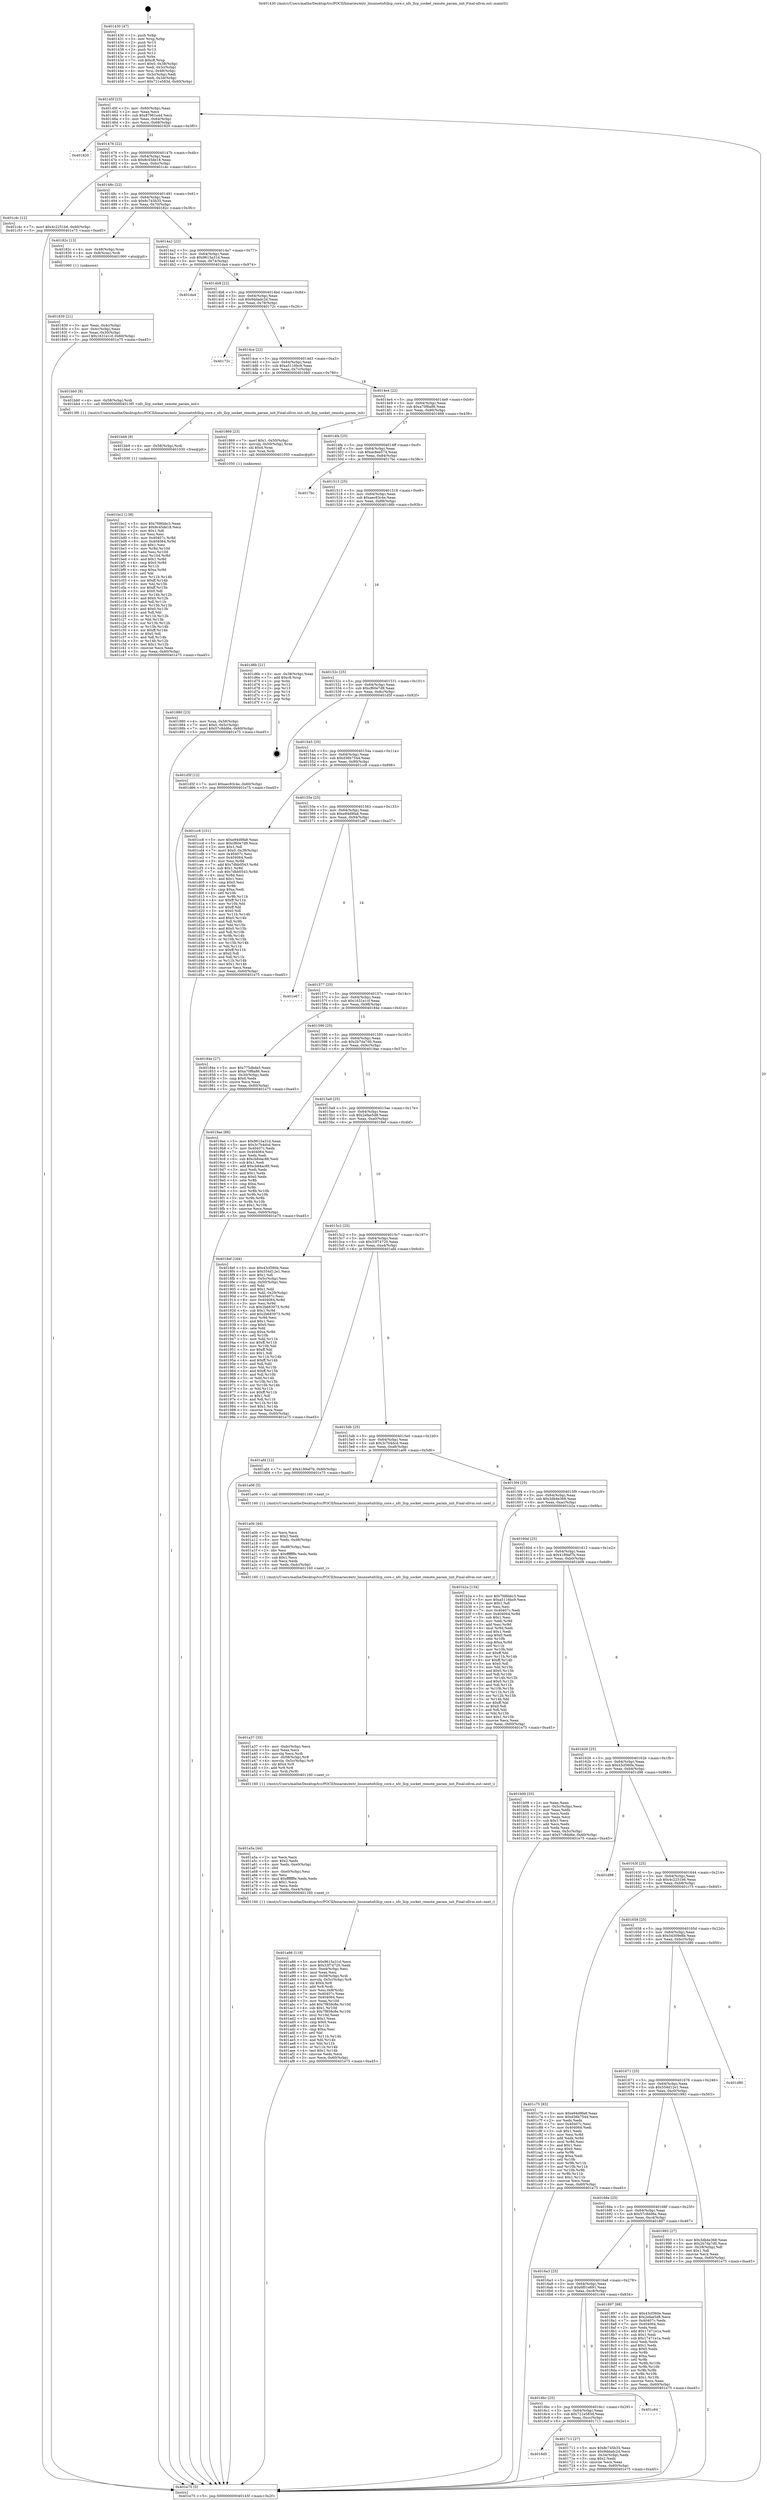digraph "0x401430" {
  label = "0x401430 (/mnt/c/Users/mathe/Desktop/tcc/POCII/binaries/extr_linuxnetnfcllcp_core.c_nfc_llcp_socket_remote_param_init_Final-ollvm.out::main(0))"
  labelloc = "t"
  node[shape=record]

  Entry [label="",width=0.3,height=0.3,shape=circle,fillcolor=black,style=filled]
  "0x40145f" [label="{
     0x40145f [23]\l
     | [instrs]\l
     &nbsp;&nbsp;0x40145f \<+3\>: mov -0x60(%rbp),%eax\l
     &nbsp;&nbsp;0x401462 \<+2\>: mov %eax,%ecx\l
     &nbsp;&nbsp;0x401464 \<+6\>: sub $0x87961e4d,%ecx\l
     &nbsp;&nbsp;0x40146a \<+3\>: mov %eax,-0x64(%rbp)\l
     &nbsp;&nbsp;0x40146d \<+3\>: mov %ecx,-0x68(%rbp)\l
     &nbsp;&nbsp;0x401470 \<+6\>: je 0000000000401820 \<main+0x3f0\>\l
  }"]
  "0x401820" [label="{
     0x401820\l
  }", style=dashed]
  "0x401476" [label="{
     0x401476 [22]\l
     | [instrs]\l
     &nbsp;&nbsp;0x401476 \<+5\>: jmp 000000000040147b \<main+0x4b\>\l
     &nbsp;&nbsp;0x40147b \<+3\>: mov -0x64(%rbp),%eax\l
     &nbsp;&nbsp;0x40147e \<+5\>: sub $0x8c45de18,%eax\l
     &nbsp;&nbsp;0x401483 \<+3\>: mov %eax,-0x6c(%rbp)\l
     &nbsp;&nbsp;0x401486 \<+6\>: je 0000000000401c4c \<main+0x81c\>\l
  }"]
  Exit [label="",width=0.3,height=0.3,shape=circle,fillcolor=black,style=filled,peripheries=2]
  "0x401c4c" [label="{
     0x401c4c [12]\l
     | [instrs]\l
     &nbsp;&nbsp;0x401c4c \<+7\>: movl $0x4c2251b6,-0x60(%rbp)\l
     &nbsp;&nbsp;0x401c53 \<+5\>: jmp 0000000000401e75 \<main+0xa45\>\l
  }"]
  "0x40148c" [label="{
     0x40148c [22]\l
     | [instrs]\l
     &nbsp;&nbsp;0x40148c \<+5\>: jmp 0000000000401491 \<main+0x61\>\l
     &nbsp;&nbsp;0x401491 \<+3\>: mov -0x64(%rbp),%eax\l
     &nbsp;&nbsp;0x401494 \<+5\>: sub $0x8c745b35,%eax\l
     &nbsp;&nbsp;0x401499 \<+3\>: mov %eax,-0x70(%rbp)\l
     &nbsp;&nbsp;0x40149c \<+6\>: je 000000000040182c \<main+0x3fc\>\l
  }"]
  "0x401bc2" [label="{
     0x401bc2 [138]\l
     | [instrs]\l
     &nbsp;&nbsp;0x401bc2 \<+5\>: mov $0x7fd6bbc3,%eax\l
     &nbsp;&nbsp;0x401bc7 \<+5\>: mov $0x8c45de18,%ecx\l
     &nbsp;&nbsp;0x401bcc \<+2\>: mov $0x1,%dl\l
     &nbsp;&nbsp;0x401bce \<+2\>: xor %esi,%esi\l
     &nbsp;&nbsp;0x401bd0 \<+8\>: mov 0x40407c,%r8d\l
     &nbsp;&nbsp;0x401bd8 \<+8\>: mov 0x404064,%r9d\l
     &nbsp;&nbsp;0x401be0 \<+3\>: sub $0x1,%esi\l
     &nbsp;&nbsp;0x401be3 \<+3\>: mov %r8d,%r10d\l
     &nbsp;&nbsp;0x401be6 \<+3\>: add %esi,%r10d\l
     &nbsp;&nbsp;0x401be9 \<+4\>: imul %r10d,%r8d\l
     &nbsp;&nbsp;0x401bed \<+4\>: and $0x1,%r8d\l
     &nbsp;&nbsp;0x401bf1 \<+4\>: cmp $0x0,%r8d\l
     &nbsp;&nbsp;0x401bf5 \<+4\>: sete %r11b\l
     &nbsp;&nbsp;0x401bf9 \<+4\>: cmp $0xa,%r9d\l
     &nbsp;&nbsp;0x401bfd \<+3\>: setl %bl\l
     &nbsp;&nbsp;0x401c00 \<+3\>: mov %r11b,%r14b\l
     &nbsp;&nbsp;0x401c03 \<+4\>: xor $0xff,%r14b\l
     &nbsp;&nbsp;0x401c07 \<+3\>: mov %bl,%r15b\l
     &nbsp;&nbsp;0x401c0a \<+4\>: xor $0xff,%r15b\l
     &nbsp;&nbsp;0x401c0e \<+3\>: xor $0x0,%dl\l
     &nbsp;&nbsp;0x401c11 \<+3\>: mov %r14b,%r12b\l
     &nbsp;&nbsp;0x401c14 \<+4\>: and $0x0,%r12b\l
     &nbsp;&nbsp;0x401c18 \<+3\>: and %dl,%r11b\l
     &nbsp;&nbsp;0x401c1b \<+3\>: mov %r15b,%r13b\l
     &nbsp;&nbsp;0x401c1e \<+4\>: and $0x0,%r13b\l
     &nbsp;&nbsp;0x401c22 \<+2\>: and %dl,%bl\l
     &nbsp;&nbsp;0x401c24 \<+3\>: or %r11b,%r12b\l
     &nbsp;&nbsp;0x401c27 \<+3\>: or %bl,%r13b\l
     &nbsp;&nbsp;0x401c2a \<+3\>: xor %r13b,%r12b\l
     &nbsp;&nbsp;0x401c2d \<+3\>: or %r15b,%r14b\l
     &nbsp;&nbsp;0x401c30 \<+4\>: xor $0xff,%r14b\l
     &nbsp;&nbsp;0x401c34 \<+3\>: or $0x0,%dl\l
     &nbsp;&nbsp;0x401c37 \<+3\>: and %dl,%r14b\l
     &nbsp;&nbsp;0x401c3a \<+3\>: or %r14b,%r12b\l
     &nbsp;&nbsp;0x401c3d \<+4\>: test $0x1,%r12b\l
     &nbsp;&nbsp;0x401c41 \<+3\>: cmovne %ecx,%eax\l
     &nbsp;&nbsp;0x401c44 \<+3\>: mov %eax,-0x60(%rbp)\l
     &nbsp;&nbsp;0x401c47 \<+5\>: jmp 0000000000401e75 \<main+0xa45\>\l
  }"]
  "0x40182c" [label="{
     0x40182c [13]\l
     | [instrs]\l
     &nbsp;&nbsp;0x40182c \<+4\>: mov -0x48(%rbp),%rax\l
     &nbsp;&nbsp;0x401830 \<+4\>: mov 0x8(%rax),%rdi\l
     &nbsp;&nbsp;0x401834 \<+5\>: call 0000000000401060 \<atoi@plt\>\l
     | [calls]\l
     &nbsp;&nbsp;0x401060 \{1\} (unknown)\l
  }"]
  "0x4014a2" [label="{
     0x4014a2 [22]\l
     | [instrs]\l
     &nbsp;&nbsp;0x4014a2 \<+5\>: jmp 00000000004014a7 \<main+0x77\>\l
     &nbsp;&nbsp;0x4014a7 \<+3\>: mov -0x64(%rbp),%eax\l
     &nbsp;&nbsp;0x4014aa \<+5\>: sub $0x9615a31d,%eax\l
     &nbsp;&nbsp;0x4014af \<+3\>: mov %eax,-0x74(%rbp)\l
     &nbsp;&nbsp;0x4014b2 \<+6\>: je 0000000000401da4 \<main+0x974\>\l
  }"]
  "0x401bb9" [label="{
     0x401bb9 [9]\l
     | [instrs]\l
     &nbsp;&nbsp;0x401bb9 \<+4\>: mov -0x58(%rbp),%rdi\l
     &nbsp;&nbsp;0x401bbd \<+5\>: call 0000000000401030 \<free@plt\>\l
     | [calls]\l
     &nbsp;&nbsp;0x401030 \{1\} (unknown)\l
  }"]
  "0x401da4" [label="{
     0x401da4\l
  }", style=dashed]
  "0x4014b8" [label="{
     0x4014b8 [22]\l
     | [instrs]\l
     &nbsp;&nbsp;0x4014b8 \<+5\>: jmp 00000000004014bd \<main+0x8d\>\l
     &nbsp;&nbsp;0x4014bd \<+3\>: mov -0x64(%rbp),%eax\l
     &nbsp;&nbsp;0x4014c0 \<+5\>: sub $0x9ddadc2d,%eax\l
     &nbsp;&nbsp;0x4014c5 \<+3\>: mov %eax,-0x78(%rbp)\l
     &nbsp;&nbsp;0x4014c8 \<+6\>: je 000000000040172c \<main+0x2fc\>\l
  }"]
  "0x401a86" [label="{
     0x401a86 [119]\l
     | [instrs]\l
     &nbsp;&nbsp;0x401a86 \<+5\>: mov $0x9615a31d,%ecx\l
     &nbsp;&nbsp;0x401a8b \<+5\>: mov $0x33f74720,%edx\l
     &nbsp;&nbsp;0x401a90 \<+6\>: mov -0xe4(%rbp),%esi\l
     &nbsp;&nbsp;0x401a96 \<+3\>: imul %eax,%esi\l
     &nbsp;&nbsp;0x401a99 \<+4\>: mov -0x58(%rbp),%rdi\l
     &nbsp;&nbsp;0x401a9d \<+4\>: movslq -0x5c(%rbp),%r8\l
     &nbsp;&nbsp;0x401aa1 \<+4\>: shl $0x4,%r8\l
     &nbsp;&nbsp;0x401aa5 \<+3\>: add %r8,%rdi\l
     &nbsp;&nbsp;0x401aa8 \<+3\>: mov %esi,0x8(%rdi)\l
     &nbsp;&nbsp;0x401aab \<+7\>: mov 0x40407c,%eax\l
     &nbsp;&nbsp;0x401ab2 \<+7\>: mov 0x404064,%esi\l
     &nbsp;&nbsp;0x401ab9 \<+3\>: mov %eax,%r10d\l
     &nbsp;&nbsp;0x401abc \<+7\>: add $0x7f858c8e,%r10d\l
     &nbsp;&nbsp;0x401ac3 \<+4\>: sub $0x1,%r10d\l
     &nbsp;&nbsp;0x401ac7 \<+7\>: sub $0x7f858c8e,%r10d\l
     &nbsp;&nbsp;0x401ace \<+4\>: imul %r10d,%eax\l
     &nbsp;&nbsp;0x401ad2 \<+3\>: and $0x1,%eax\l
     &nbsp;&nbsp;0x401ad5 \<+3\>: cmp $0x0,%eax\l
     &nbsp;&nbsp;0x401ad8 \<+4\>: sete %r11b\l
     &nbsp;&nbsp;0x401adc \<+3\>: cmp $0xa,%esi\l
     &nbsp;&nbsp;0x401adf \<+3\>: setl %bl\l
     &nbsp;&nbsp;0x401ae2 \<+3\>: mov %r11b,%r14b\l
     &nbsp;&nbsp;0x401ae5 \<+3\>: and %bl,%r14b\l
     &nbsp;&nbsp;0x401ae8 \<+3\>: xor %bl,%r11b\l
     &nbsp;&nbsp;0x401aeb \<+3\>: or %r11b,%r14b\l
     &nbsp;&nbsp;0x401aee \<+4\>: test $0x1,%r14b\l
     &nbsp;&nbsp;0x401af2 \<+3\>: cmovne %edx,%ecx\l
     &nbsp;&nbsp;0x401af5 \<+3\>: mov %ecx,-0x60(%rbp)\l
     &nbsp;&nbsp;0x401af8 \<+5\>: jmp 0000000000401e75 \<main+0xa45\>\l
  }"]
  "0x40172c" [label="{
     0x40172c\l
  }", style=dashed]
  "0x4014ce" [label="{
     0x4014ce [22]\l
     | [instrs]\l
     &nbsp;&nbsp;0x4014ce \<+5\>: jmp 00000000004014d3 \<main+0xa3\>\l
     &nbsp;&nbsp;0x4014d3 \<+3\>: mov -0x64(%rbp),%eax\l
     &nbsp;&nbsp;0x4014d6 \<+5\>: sub $0xa5116bc9,%eax\l
     &nbsp;&nbsp;0x4014db \<+3\>: mov %eax,-0x7c(%rbp)\l
     &nbsp;&nbsp;0x4014de \<+6\>: je 0000000000401bb0 \<main+0x780\>\l
  }"]
  "0x401a5a" [label="{
     0x401a5a [44]\l
     | [instrs]\l
     &nbsp;&nbsp;0x401a5a \<+2\>: xor %ecx,%ecx\l
     &nbsp;&nbsp;0x401a5c \<+5\>: mov $0x2,%edx\l
     &nbsp;&nbsp;0x401a61 \<+6\>: mov %edx,-0xe0(%rbp)\l
     &nbsp;&nbsp;0x401a67 \<+1\>: cltd\l
     &nbsp;&nbsp;0x401a68 \<+6\>: mov -0xe0(%rbp),%esi\l
     &nbsp;&nbsp;0x401a6e \<+2\>: idiv %esi\l
     &nbsp;&nbsp;0x401a70 \<+6\>: imul $0xfffffffe,%edx,%edx\l
     &nbsp;&nbsp;0x401a76 \<+3\>: sub $0x1,%ecx\l
     &nbsp;&nbsp;0x401a79 \<+2\>: sub %ecx,%edx\l
     &nbsp;&nbsp;0x401a7b \<+6\>: mov %edx,-0xe4(%rbp)\l
     &nbsp;&nbsp;0x401a81 \<+5\>: call 0000000000401160 \<next_i\>\l
     | [calls]\l
     &nbsp;&nbsp;0x401160 \{1\} (/mnt/c/Users/mathe/Desktop/tcc/POCII/binaries/extr_linuxnetnfcllcp_core.c_nfc_llcp_socket_remote_param_init_Final-ollvm.out::next_i)\l
  }"]
  "0x401bb0" [label="{
     0x401bb0 [9]\l
     | [instrs]\l
     &nbsp;&nbsp;0x401bb0 \<+4\>: mov -0x58(%rbp),%rdi\l
     &nbsp;&nbsp;0x401bb4 \<+5\>: call 00000000004013f0 \<nfc_llcp_socket_remote_param_init\>\l
     | [calls]\l
     &nbsp;&nbsp;0x4013f0 \{1\} (/mnt/c/Users/mathe/Desktop/tcc/POCII/binaries/extr_linuxnetnfcllcp_core.c_nfc_llcp_socket_remote_param_init_Final-ollvm.out::nfc_llcp_socket_remote_param_init)\l
  }"]
  "0x4014e4" [label="{
     0x4014e4 [22]\l
     | [instrs]\l
     &nbsp;&nbsp;0x4014e4 \<+5\>: jmp 00000000004014e9 \<main+0xb9\>\l
     &nbsp;&nbsp;0x4014e9 \<+3\>: mov -0x64(%rbp),%eax\l
     &nbsp;&nbsp;0x4014ec \<+5\>: sub $0xa70f6a86,%eax\l
     &nbsp;&nbsp;0x4014f1 \<+3\>: mov %eax,-0x80(%rbp)\l
     &nbsp;&nbsp;0x4014f4 \<+6\>: je 0000000000401869 \<main+0x439\>\l
  }"]
  "0x401a37" [label="{
     0x401a37 [35]\l
     | [instrs]\l
     &nbsp;&nbsp;0x401a37 \<+6\>: mov -0xdc(%rbp),%ecx\l
     &nbsp;&nbsp;0x401a3d \<+3\>: imul %eax,%ecx\l
     &nbsp;&nbsp;0x401a40 \<+3\>: movslq %ecx,%rdi\l
     &nbsp;&nbsp;0x401a43 \<+4\>: mov -0x58(%rbp),%r8\l
     &nbsp;&nbsp;0x401a47 \<+4\>: movslq -0x5c(%rbp),%r9\l
     &nbsp;&nbsp;0x401a4b \<+4\>: shl $0x4,%r9\l
     &nbsp;&nbsp;0x401a4f \<+3\>: add %r9,%r8\l
     &nbsp;&nbsp;0x401a52 \<+3\>: mov %rdi,(%r8)\l
     &nbsp;&nbsp;0x401a55 \<+5\>: call 0000000000401160 \<next_i\>\l
     | [calls]\l
     &nbsp;&nbsp;0x401160 \{1\} (/mnt/c/Users/mathe/Desktop/tcc/POCII/binaries/extr_linuxnetnfcllcp_core.c_nfc_llcp_socket_remote_param_init_Final-ollvm.out::next_i)\l
  }"]
  "0x401869" [label="{
     0x401869 [23]\l
     | [instrs]\l
     &nbsp;&nbsp;0x401869 \<+7\>: movl $0x1,-0x50(%rbp)\l
     &nbsp;&nbsp;0x401870 \<+4\>: movslq -0x50(%rbp),%rax\l
     &nbsp;&nbsp;0x401874 \<+4\>: shl $0x4,%rax\l
     &nbsp;&nbsp;0x401878 \<+3\>: mov %rax,%rdi\l
     &nbsp;&nbsp;0x40187b \<+5\>: call 0000000000401050 \<malloc@plt\>\l
     | [calls]\l
     &nbsp;&nbsp;0x401050 \{1\} (unknown)\l
  }"]
  "0x4014fa" [label="{
     0x4014fa [25]\l
     | [instrs]\l
     &nbsp;&nbsp;0x4014fa \<+5\>: jmp 00000000004014ff \<main+0xcf\>\l
     &nbsp;&nbsp;0x4014ff \<+3\>: mov -0x64(%rbp),%eax\l
     &nbsp;&nbsp;0x401502 \<+5\>: sub $0xac8ee574,%eax\l
     &nbsp;&nbsp;0x401507 \<+6\>: mov %eax,-0x84(%rbp)\l
     &nbsp;&nbsp;0x40150d \<+6\>: je 00000000004017bc \<main+0x38c\>\l
  }"]
  "0x401a0b" [label="{
     0x401a0b [44]\l
     | [instrs]\l
     &nbsp;&nbsp;0x401a0b \<+2\>: xor %ecx,%ecx\l
     &nbsp;&nbsp;0x401a0d \<+5\>: mov $0x2,%edx\l
     &nbsp;&nbsp;0x401a12 \<+6\>: mov %edx,-0xd8(%rbp)\l
     &nbsp;&nbsp;0x401a18 \<+1\>: cltd\l
     &nbsp;&nbsp;0x401a19 \<+6\>: mov -0xd8(%rbp),%esi\l
     &nbsp;&nbsp;0x401a1f \<+2\>: idiv %esi\l
     &nbsp;&nbsp;0x401a21 \<+6\>: imul $0xfffffffe,%edx,%edx\l
     &nbsp;&nbsp;0x401a27 \<+3\>: sub $0x1,%ecx\l
     &nbsp;&nbsp;0x401a2a \<+2\>: sub %ecx,%edx\l
     &nbsp;&nbsp;0x401a2c \<+6\>: mov %edx,-0xdc(%rbp)\l
     &nbsp;&nbsp;0x401a32 \<+5\>: call 0000000000401160 \<next_i\>\l
     | [calls]\l
     &nbsp;&nbsp;0x401160 \{1\} (/mnt/c/Users/mathe/Desktop/tcc/POCII/binaries/extr_linuxnetnfcllcp_core.c_nfc_llcp_socket_remote_param_init_Final-ollvm.out::next_i)\l
  }"]
  "0x4017bc" [label="{
     0x4017bc\l
  }", style=dashed]
  "0x401513" [label="{
     0x401513 [25]\l
     | [instrs]\l
     &nbsp;&nbsp;0x401513 \<+5\>: jmp 0000000000401518 \<main+0xe8\>\l
     &nbsp;&nbsp;0x401518 \<+3\>: mov -0x64(%rbp),%eax\l
     &nbsp;&nbsp;0x40151b \<+5\>: sub $0xaec83c4e,%eax\l
     &nbsp;&nbsp;0x401520 \<+6\>: mov %eax,-0x88(%rbp)\l
     &nbsp;&nbsp;0x401526 \<+6\>: je 0000000000401d6b \<main+0x93b\>\l
  }"]
  "0x401880" [label="{
     0x401880 [23]\l
     | [instrs]\l
     &nbsp;&nbsp;0x401880 \<+4\>: mov %rax,-0x58(%rbp)\l
     &nbsp;&nbsp;0x401884 \<+7\>: movl $0x0,-0x5c(%rbp)\l
     &nbsp;&nbsp;0x40188b \<+7\>: movl $0x57c8dd6e,-0x60(%rbp)\l
     &nbsp;&nbsp;0x401892 \<+5\>: jmp 0000000000401e75 \<main+0xa45\>\l
  }"]
  "0x401d6b" [label="{
     0x401d6b [21]\l
     | [instrs]\l
     &nbsp;&nbsp;0x401d6b \<+3\>: mov -0x38(%rbp),%eax\l
     &nbsp;&nbsp;0x401d6e \<+7\>: add $0xc8,%rsp\l
     &nbsp;&nbsp;0x401d75 \<+1\>: pop %rbx\l
     &nbsp;&nbsp;0x401d76 \<+2\>: pop %r12\l
     &nbsp;&nbsp;0x401d78 \<+2\>: pop %r13\l
     &nbsp;&nbsp;0x401d7a \<+2\>: pop %r14\l
     &nbsp;&nbsp;0x401d7c \<+2\>: pop %r15\l
     &nbsp;&nbsp;0x401d7e \<+1\>: pop %rbp\l
     &nbsp;&nbsp;0x401d7f \<+1\>: ret\l
  }"]
  "0x40152c" [label="{
     0x40152c [25]\l
     | [instrs]\l
     &nbsp;&nbsp;0x40152c \<+5\>: jmp 0000000000401531 \<main+0x101\>\l
     &nbsp;&nbsp;0x401531 \<+3\>: mov -0x64(%rbp),%eax\l
     &nbsp;&nbsp;0x401534 \<+5\>: sub $0xcf60e7d9,%eax\l
     &nbsp;&nbsp;0x401539 \<+6\>: mov %eax,-0x8c(%rbp)\l
     &nbsp;&nbsp;0x40153f \<+6\>: je 0000000000401d5f \<main+0x92f\>\l
  }"]
  "0x401839" [label="{
     0x401839 [21]\l
     | [instrs]\l
     &nbsp;&nbsp;0x401839 \<+3\>: mov %eax,-0x4c(%rbp)\l
     &nbsp;&nbsp;0x40183c \<+3\>: mov -0x4c(%rbp),%eax\l
     &nbsp;&nbsp;0x40183f \<+3\>: mov %eax,-0x30(%rbp)\l
     &nbsp;&nbsp;0x401842 \<+7\>: movl $0x1631e1cf,-0x60(%rbp)\l
     &nbsp;&nbsp;0x401849 \<+5\>: jmp 0000000000401e75 \<main+0xa45\>\l
  }"]
  "0x401d5f" [label="{
     0x401d5f [12]\l
     | [instrs]\l
     &nbsp;&nbsp;0x401d5f \<+7\>: movl $0xaec83c4e,-0x60(%rbp)\l
     &nbsp;&nbsp;0x401d66 \<+5\>: jmp 0000000000401e75 \<main+0xa45\>\l
  }"]
  "0x401545" [label="{
     0x401545 [25]\l
     | [instrs]\l
     &nbsp;&nbsp;0x401545 \<+5\>: jmp 000000000040154a \<main+0x11a\>\l
     &nbsp;&nbsp;0x40154a \<+3\>: mov -0x64(%rbp),%eax\l
     &nbsp;&nbsp;0x40154d \<+5\>: sub $0xd36b7544,%eax\l
     &nbsp;&nbsp;0x401552 \<+6\>: mov %eax,-0x90(%rbp)\l
     &nbsp;&nbsp;0x401558 \<+6\>: je 0000000000401cc8 \<main+0x898\>\l
  }"]
  "0x401430" [label="{
     0x401430 [47]\l
     | [instrs]\l
     &nbsp;&nbsp;0x401430 \<+1\>: push %rbp\l
     &nbsp;&nbsp;0x401431 \<+3\>: mov %rsp,%rbp\l
     &nbsp;&nbsp;0x401434 \<+2\>: push %r15\l
     &nbsp;&nbsp;0x401436 \<+2\>: push %r14\l
     &nbsp;&nbsp;0x401438 \<+2\>: push %r13\l
     &nbsp;&nbsp;0x40143a \<+2\>: push %r12\l
     &nbsp;&nbsp;0x40143c \<+1\>: push %rbx\l
     &nbsp;&nbsp;0x40143d \<+7\>: sub $0xc8,%rsp\l
     &nbsp;&nbsp;0x401444 \<+7\>: movl $0x0,-0x38(%rbp)\l
     &nbsp;&nbsp;0x40144b \<+3\>: mov %edi,-0x3c(%rbp)\l
     &nbsp;&nbsp;0x40144e \<+4\>: mov %rsi,-0x48(%rbp)\l
     &nbsp;&nbsp;0x401452 \<+3\>: mov -0x3c(%rbp),%edi\l
     &nbsp;&nbsp;0x401455 \<+3\>: mov %edi,-0x34(%rbp)\l
     &nbsp;&nbsp;0x401458 \<+7\>: movl $0x721e583d,-0x60(%rbp)\l
  }"]
  "0x401cc8" [label="{
     0x401cc8 [151]\l
     | [instrs]\l
     &nbsp;&nbsp;0x401cc8 \<+5\>: mov $0xe94d9fa8,%eax\l
     &nbsp;&nbsp;0x401ccd \<+5\>: mov $0xcf60e7d9,%ecx\l
     &nbsp;&nbsp;0x401cd2 \<+2\>: mov $0x1,%dl\l
     &nbsp;&nbsp;0x401cd4 \<+7\>: movl $0x0,-0x38(%rbp)\l
     &nbsp;&nbsp;0x401cdb \<+7\>: mov 0x40407c,%esi\l
     &nbsp;&nbsp;0x401ce2 \<+7\>: mov 0x404064,%edi\l
     &nbsp;&nbsp;0x401ce9 \<+3\>: mov %esi,%r8d\l
     &nbsp;&nbsp;0x401cec \<+7\>: add $0x7dbb0543,%r8d\l
     &nbsp;&nbsp;0x401cf3 \<+4\>: sub $0x1,%r8d\l
     &nbsp;&nbsp;0x401cf7 \<+7\>: sub $0x7dbb0543,%r8d\l
     &nbsp;&nbsp;0x401cfe \<+4\>: imul %r8d,%esi\l
     &nbsp;&nbsp;0x401d02 \<+3\>: and $0x1,%esi\l
     &nbsp;&nbsp;0x401d05 \<+3\>: cmp $0x0,%esi\l
     &nbsp;&nbsp;0x401d08 \<+4\>: sete %r9b\l
     &nbsp;&nbsp;0x401d0c \<+3\>: cmp $0xa,%edi\l
     &nbsp;&nbsp;0x401d0f \<+4\>: setl %r10b\l
     &nbsp;&nbsp;0x401d13 \<+3\>: mov %r9b,%r11b\l
     &nbsp;&nbsp;0x401d16 \<+4\>: xor $0xff,%r11b\l
     &nbsp;&nbsp;0x401d1a \<+3\>: mov %r10b,%bl\l
     &nbsp;&nbsp;0x401d1d \<+3\>: xor $0xff,%bl\l
     &nbsp;&nbsp;0x401d20 \<+3\>: xor $0x0,%dl\l
     &nbsp;&nbsp;0x401d23 \<+3\>: mov %r11b,%r14b\l
     &nbsp;&nbsp;0x401d26 \<+4\>: and $0x0,%r14b\l
     &nbsp;&nbsp;0x401d2a \<+3\>: and %dl,%r9b\l
     &nbsp;&nbsp;0x401d2d \<+3\>: mov %bl,%r15b\l
     &nbsp;&nbsp;0x401d30 \<+4\>: and $0x0,%r15b\l
     &nbsp;&nbsp;0x401d34 \<+3\>: and %dl,%r10b\l
     &nbsp;&nbsp;0x401d37 \<+3\>: or %r9b,%r14b\l
     &nbsp;&nbsp;0x401d3a \<+3\>: or %r10b,%r15b\l
     &nbsp;&nbsp;0x401d3d \<+3\>: xor %r15b,%r14b\l
     &nbsp;&nbsp;0x401d40 \<+3\>: or %bl,%r11b\l
     &nbsp;&nbsp;0x401d43 \<+4\>: xor $0xff,%r11b\l
     &nbsp;&nbsp;0x401d47 \<+3\>: or $0x0,%dl\l
     &nbsp;&nbsp;0x401d4a \<+3\>: and %dl,%r11b\l
     &nbsp;&nbsp;0x401d4d \<+3\>: or %r11b,%r14b\l
     &nbsp;&nbsp;0x401d50 \<+4\>: test $0x1,%r14b\l
     &nbsp;&nbsp;0x401d54 \<+3\>: cmovne %ecx,%eax\l
     &nbsp;&nbsp;0x401d57 \<+3\>: mov %eax,-0x60(%rbp)\l
     &nbsp;&nbsp;0x401d5a \<+5\>: jmp 0000000000401e75 \<main+0xa45\>\l
  }"]
  "0x40155e" [label="{
     0x40155e [25]\l
     | [instrs]\l
     &nbsp;&nbsp;0x40155e \<+5\>: jmp 0000000000401563 \<main+0x133\>\l
     &nbsp;&nbsp;0x401563 \<+3\>: mov -0x64(%rbp),%eax\l
     &nbsp;&nbsp;0x401566 \<+5\>: sub $0xe94d9fa8,%eax\l
     &nbsp;&nbsp;0x40156b \<+6\>: mov %eax,-0x94(%rbp)\l
     &nbsp;&nbsp;0x401571 \<+6\>: je 0000000000401e67 \<main+0xa37\>\l
  }"]
  "0x401e75" [label="{
     0x401e75 [5]\l
     | [instrs]\l
     &nbsp;&nbsp;0x401e75 \<+5\>: jmp 000000000040145f \<main+0x2f\>\l
  }"]
  "0x401e67" [label="{
     0x401e67\l
  }", style=dashed]
  "0x401577" [label="{
     0x401577 [25]\l
     | [instrs]\l
     &nbsp;&nbsp;0x401577 \<+5\>: jmp 000000000040157c \<main+0x14c\>\l
     &nbsp;&nbsp;0x40157c \<+3\>: mov -0x64(%rbp),%eax\l
     &nbsp;&nbsp;0x40157f \<+5\>: sub $0x1631e1cf,%eax\l
     &nbsp;&nbsp;0x401584 \<+6\>: mov %eax,-0x98(%rbp)\l
     &nbsp;&nbsp;0x40158a \<+6\>: je 000000000040184e \<main+0x41e\>\l
  }"]
  "0x4016d5" [label="{
     0x4016d5\l
  }", style=dashed]
  "0x40184e" [label="{
     0x40184e [27]\l
     | [instrs]\l
     &nbsp;&nbsp;0x40184e \<+5\>: mov $0x775dbde5,%eax\l
     &nbsp;&nbsp;0x401853 \<+5\>: mov $0xa70f6a86,%ecx\l
     &nbsp;&nbsp;0x401858 \<+3\>: mov -0x30(%rbp),%edx\l
     &nbsp;&nbsp;0x40185b \<+3\>: cmp $0x0,%edx\l
     &nbsp;&nbsp;0x40185e \<+3\>: cmove %ecx,%eax\l
     &nbsp;&nbsp;0x401861 \<+3\>: mov %eax,-0x60(%rbp)\l
     &nbsp;&nbsp;0x401864 \<+5\>: jmp 0000000000401e75 \<main+0xa45\>\l
  }"]
  "0x401590" [label="{
     0x401590 [25]\l
     | [instrs]\l
     &nbsp;&nbsp;0x401590 \<+5\>: jmp 0000000000401595 \<main+0x165\>\l
     &nbsp;&nbsp;0x401595 \<+3\>: mov -0x64(%rbp),%eax\l
     &nbsp;&nbsp;0x401598 \<+5\>: sub $0x2b7da7d0,%eax\l
     &nbsp;&nbsp;0x40159d \<+6\>: mov %eax,-0x9c(%rbp)\l
     &nbsp;&nbsp;0x4015a3 \<+6\>: je 00000000004019ae \<main+0x57e\>\l
  }"]
  "0x401711" [label="{
     0x401711 [27]\l
     | [instrs]\l
     &nbsp;&nbsp;0x401711 \<+5\>: mov $0x8c745b35,%eax\l
     &nbsp;&nbsp;0x401716 \<+5\>: mov $0x9ddadc2d,%ecx\l
     &nbsp;&nbsp;0x40171b \<+3\>: mov -0x34(%rbp),%edx\l
     &nbsp;&nbsp;0x40171e \<+3\>: cmp $0x2,%edx\l
     &nbsp;&nbsp;0x401721 \<+3\>: cmovne %ecx,%eax\l
     &nbsp;&nbsp;0x401724 \<+3\>: mov %eax,-0x60(%rbp)\l
     &nbsp;&nbsp;0x401727 \<+5\>: jmp 0000000000401e75 \<main+0xa45\>\l
  }"]
  "0x4019ae" [label="{
     0x4019ae [88]\l
     | [instrs]\l
     &nbsp;&nbsp;0x4019ae \<+5\>: mov $0x9615a31d,%eax\l
     &nbsp;&nbsp;0x4019b3 \<+5\>: mov $0x3c7b4dcd,%ecx\l
     &nbsp;&nbsp;0x4019b8 \<+7\>: mov 0x40407c,%edx\l
     &nbsp;&nbsp;0x4019bf \<+7\>: mov 0x404064,%esi\l
     &nbsp;&nbsp;0x4019c6 \<+2\>: mov %edx,%edi\l
     &nbsp;&nbsp;0x4019c8 \<+6\>: sub $0xcb84ac88,%edi\l
     &nbsp;&nbsp;0x4019ce \<+3\>: sub $0x1,%edi\l
     &nbsp;&nbsp;0x4019d1 \<+6\>: add $0xcb84ac88,%edi\l
     &nbsp;&nbsp;0x4019d7 \<+3\>: imul %edi,%edx\l
     &nbsp;&nbsp;0x4019da \<+3\>: and $0x1,%edx\l
     &nbsp;&nbsp;0x4019dd \<+3\>: cmp $0x0,%edx\l
     &nbsp;&nbsp;0x4019e0 \<+4\>: sete %r8b\l
     &nbsp;&nbsp;0x4019e4 \<+3\>: cmp $0xa,%esi\l
     &nbsp;&nbsp;0x4019e7 \<+4\>: setl %r9b\l
     &nbsp;&nbsp;0x4019eb \<+3\>: mov %r8b,%r10b\l
     &nbsp;&nbsp;0x4019ee \<+3\>: and %r9b,%r10b\l
     &nbsp;&nbsp;0x4019f1 \<+3\>: xor %r9b,%r8b\l
     &nbsp;&nbsp;0x4019f4 \<+3\>: or %r8b,%r10b\l
     &nbsp;&nbsp;0x4019f7 \<+4\>: test $0x1,%r10b\l
     &nbsp;&nbsp;0x4019fb \<+3\>: cmovne %ecx,%eax\l
     &nbsp;&nbsp;0x4019fe \<+3\>: mov %eax,-0x60(%rbp)\l
     &nbsp;&nbsp;0x401a01 \<+5\>: jmp 0000000000401e75 \<main+0xa45\>\l
  }"]
  "0x4015a9" [label="{
     0x4015a9 [25]\l
     | [instrs]\l
     &nbsp;&nbsp;0x4015a9 \<+5\>: jmp 00000000004015ae \<main+0x17e\>\l
     &nbsp;&nbsp;0x4015ae \<+3\>: mov -0x64(%rbp),%eax\l
     &nbsp;&nbsp;0x4015b1 \<+5\>: sub $0x2efae5d8,%eax\l
     &nbsp;&nbsp;0x4015b6 \<+6\>: mov %eax,-0xa0(%rbp)\l
     &nbsp;&nbsp;0x4015bc \<+6\>: je 00000000004018ef \<main+0x4bf\>\l
  }"]
  "0x4016bc" [label="{
     0x4016bc [25]\l
     | [instrs]\l
     &nbsp;&nbsp;0x4016bc \<+5\>: jmp 00000000004016c1 \<main+0x291\>\l
     &nbsp;&nbsp;0x4016c1 \<+3\>: mov -0x64(%rbp),%eax\l
     &nbsp;&nbsp;0x4016c4 \<+5\>: sub $0x721e583d,%eax\l
     &nbsp;&nbsp;0x4016c9 \<+6\>: mov %eax,-0xcc(%rbp)\l
     &nbsp;&nbsp;0x4016cf \<+6\>: je 0000000000401711 \<main+0x2e1\>\l
  }"]
  "0x4018ef" [label="{
     0x4018ef [164]\l
     | [instrs]\l
     &nbsp;&nbsp;0x4018ef \<+5\>: mov $0x43cf360e,%eax\l
     &nbsp;&nbsp;0x4018f4 \<+5\>: mov $0x554d12e1,%ecx\l
     &nbsp;&nbsp;0x4018f9 \<+2\>: mov $0x1,%dl\l
     &nbsp;&nbsp;0x4018fb \<+3\>: mov -0x5c(%rbp),%esi\l
     &nbsp;&nbsp;0x4018fe \<+3\>: cmp -0x50(%rbp),%esi\l
     &nbsp;&nbsp;0x401901 \<+4\>: setl %dil\l
     &nbsp;&nbsp;0x401905 \<+4\>: and $0x1,%dil\l
     &nbsp;&nbsp;0x401909 \<+4\>: mov %dil,-0x29(%rbp)\l
     &nbsp;&nbsp;0x40190d \<+7\>: mov 0x40407c,%esi\l
     &nbsp;&nbsp;0x401914 \<+8\>: mov 0x404064,%r8d\l
     &nbsp;&nbsp;0x40191c \<+3\>: mov %esi,%r9d\l
     &nbsp;&nbsp;0x40191f \<+7\>: sub $0x2b683973,%r9d\l
     &nbsp;&nbsp;0x401926 \<+4\>: sub $0x1,%r9d\l
     &nbsp;&nbsp;0x40192a \<+7\>: add $0x2b683973,%r9d\l
     &nbsp;&nbsp;0x401931 \<+4\>: imul %r9d,%esi\l
     &nbsp;&nbsp;0x401935 \<+3\>: and $0x1,%esi\l
     &nbsp;&nbsp;0x401938 \<+3\>: cmp $0x0,%esi\l
     &nbsp;&nbsp;0x40193b \<+4\>: sete %dil\l
     &nbsp;&nbsp;0x40193f \<+4\>: cmp $0xa,%r8d\l
     &nbsp;&nbsp;0x401943 \<+4\>: setl %r10b\l
     &nbsp;&nbsp;0x401947 \<+3\>: mov %dil,%r11b\l
     &nbsp;&nbsp;0x40194a \<+4\>: xor $0xff,%r11b\l
     &nbsp;&nbsp;0x40194e \<+3\>: mov %r10b,%bl\l
     &nbsp;&nbsp;0x401951 \<+3\>: xor $0xff,%bl\l
     &nbsp;&nbsp;0x401954 \<+3\>: xor $0x1,%dl\l
     &nbsp;&nbsp;0x401957 \<+3\>: mov %r11b,%r14b\l
     &nbsp;&nbsp;0x40195a \<+4\>: and $0xff,%r14b\l
     &nbsp;&nbsp;0x40195e \<+3\>: and %dl,%dil\l
     &nbsp;&nbsp;0x401961 \<+3\>: mov %bl,%r15b\l
     &nbsp;&nbsp;0x401964 \<+4\>: and $0xff,%r15b\l
     &nbsp;&nbsp;0x401968 \<+3\>: and %dl,%r10b\l
     &nbsp;&nbsp;0x40196b \<+3\>: or %dil,%r14b\l
     &nbsp;&nbsp;0x40196e \<+3\>: or %r10b,%r15b\l
     &nbsp;&nbsp;0x401971 \<+3\>: xor %r15b,%r14b\l
     &nbsp;&nbsp;0x401974 \<+3\>: or %bl,%r11b\l
     &nbsp;&nbsp;0x401977 \<+4\>: xor $0xff,%r11b\l
     &nbsp;&nbsp;0x40197b \<+3\>: or $0x1,%dl\l
     &nbsp;&nbsp;0x40197e \<+3\>: and %dl,%r11b\l
     &nbsp;&nbsp;0x401981 \<+3\>: or %r11b,%r14b\l
     &nbsp;&nbsp;0x401984 \<+4\>: test $0x1,%r14b\l
     &nbsp;&nbsp;0x401988 \<+3\>: cmovne %ecx,%eax\l
     &nbsp;&nbsp;0x40198b \<+3\>: mov %eax,-0x60(%rbp)\l
     &nbsp;&nbsp;0x40198e \<+5\>: jmp 0000000000401e75 \<main+0xa45\>\l
  }"]
  "0x4015c2" [label="{
     0x4015c2 [25]\l
     | [instrs]\l
     &nbsp;&nbsp;0x4015c2 \<+5\>: jmp 00000000004015c7 \<main+0x197\>\l
     &nbsp;&nbsp;0x4015c7 \<+3\>: mov -0x64(%rbp),%eax\l
     &nbsp;&nbsp;0x4015ca \<+5\>: sub $0x33f74720,%eax\l
     &nbsp;&nbsp;0x4015cf \<+6\>: mov %eax,-0xa4(%rbp)\l
     &nbsp;&nbsp;0x4015d5 \<+6\>: je 0000000000401afd \<main+0x6cd\>\l
  }"]
  "0x401c64" [label="{
     0x401c64\l
  }", style=dashed]
  "0x401afd" [label="{
     0x401afd [12]\l
     | [instrs]\l
     &nbsp;&nbsp;0x401afd \<+7\>: movl $0x4189af7b,-0x60(%rbp)\l
     &nbsp;&nbsp;0x401b04 \<+5\>: jmp 0000000000401e75 \<main+0xa45\>\l
  }"]
  "0x4015db" [label="{
     0x4015db [25]\l
     | [instrs]\l
     &nbsp;&nbsp;0x4015db \<+5\>: jmp 00000000004015e0 \<main+0x1b0\>\l
     &nbsp;&nbsp;0x4015e0 \<+3\>: mov -0x64(%rbp),%eax\l
     &nbsp;&nbsp;0x4015e3 \<+5\>: sub $0x3c7b4dcd,%eax\l
     &nbsp;&nbsp;0x4015e8 \<+6\>: mov %eax,-0xa8(%rbp)\l
     &nbsp;&nbsp;0x4015ee \<+6\>: je 0000000000401a06 \<main+0x5d6\>\l
  }"]
  "0x4016a3" [label="{
     0x4016a3 [25]\l
     | [instrs]\l
     &nbsp;&nbsp;0x4016a3 \<+5\>: jmp 00000000004016a8 \<main+0x278\>\l
     &nbsp;&nbsp;0x4016a8 \<+3\>: mov -0x64(%rbp),%eax\l
     &nbsp;&nbsp;0x4016ab \<+5\>: sub $0x6f01e691,%eax\l
     &nbsp;&nbsp;0x4016b0 \<+6\>: mov %eax,-0xc8(%rbp)\l
     &nbsp;&nbsp;0x4016b6 \<+6\>: je 0000000000401c64 \<main+0x834\>\l
  }"]
  "0x401a06" [label="{
     0x401a06 [5]\l
     | [instrs]\l
     &nbsp;&nbsp;0x401a06 \<+5\>: call 0000000000401160 \<next_i\>\l
     | [calls]\l
     &nbsp;&nbsp;0x401160 \{1\} (/mnt/c/Users/mathe/Desktop/tcc/POCII/binaries/extr_linuxnetnfcllcp_core.c_nfc_llcp_socket_remote_param_init_Final-ollvm.out::next_i)\l
  }"]
  "0x4015f4" [label="{
     0x4015f4 [25]\l
     | [instrs]\l
     &nbsp;&nbsp;0x4015f4 \<+5\>: jmp 00000000004015f9 \<main+0x1c9\>\l
     &nbsp;&nbsp;0x4015f9 \<+3\>: mov -0x64(%rbp),%eax\l
     &nbsp;&nbsp;0x4015fc \<+5\>: sub $0x3db4e368,%eax\l
     &nbsp;&nbsp;0x401601 \<+6\>: mov %eax,-0xac(%rbp)\l
     &nbsp;&nbsp;0x401607 \<+6\>: je 0000000000401b2a \<main+0x6fa\>\l
  }"]
  "0x401897" [label="{
     0x401897 [88]\l
     | [instrs]\l
     &nbsp;&nbsp;0x401897 \<+5\>: mov $0x43cf360e,%eax\l
     &nbsp;&nbsp;0x40189c \<+5\>: mov $0x2efae5d8,%ecx\l
     &nbsp;&nbsp;0x4018a1 \<+7\>: mov 0x40407c,%edx\l
     &nbsp;&nbsp;0x4018a8 \<+7\>: mov 0x404064,%esi\l
     &nbsp;&nbsp;0x4018af \<+2\>: mov %edx,%edi\l
     &nbsp;&nbsp;0x4018b1 \<+6\>: add $0x17471e1a,%edi\l
     &nbsp;&nbsp;0x4018b7 \<+3\>: sub $0x1,%edi\l
     &nbsp;&nbsp;0x4018ba \<+6\>: sub $0x17471e1a,%edi\l
     &nbsp;&nbsp;0x4018c0 \<+3\>: imul %edi,%edx\l
     &nbsp;&nbsp;0x4018c3 \<+3\>: and $0x1,%edx\l
     &nbsp;&nbsp;0x4018c6 \<+3\>: cmp $0x0,%edx\l
     &nbsp;&nbsp;0x4018c9 \<+4\>: sete %r8b\l
     &nbsp;&nbsp;0x4018cd \<+3\>: cmp $0xa,%esi\l
     &nbsp;&nbsp;0x4018d0 \<+4\>: setl %r9b\l
     &nbsp;&nbsp;0x4018d4 \<+3\>: mov %r8b,%r10b\l
     &nbsp;&nbsp;0x4018d7 \<+3\>: and %r9b,%r10b\l
     &nbsp;&nbsp;0x4018da \<+3\>: xor %r9b,%r8b\l
     &nbsp;&nbsp;0x4018dd \<+3\>: or %r8b,%r10b\l
     &nbsp;&nbsp;0x4018e0 \<+4\>: test $0x1,%r10b\l
     &nbsp;&nbsp;0x4018e4 \<+3\>: cmovne %ecx,%eax\l
     &nbsp;&nbsp;0x4018e7 \<+3\>: mov %eax,-0x60(%rbp)\l
     &nbsp;&nbsp;0x4018ea \<+5\>: jmp 0000000000401e75 \<main+0xa45\>\l
  }"]
  "0x401b2a" [label="{
     0x401b2a [134]\l
     | [instrs]\l
     &nbsp;&nbsp;0x401b2a \<+5\>: mov $0x7fd6bbc3,%eax\l
     &nbsp;&nbsp;0x401b2f \<+5\>: mov $0xa5116bc9,%ecx\l
     &nbsp;&nbsp;0x401b34 \<+2\>: mov $0x1,%dl\l
     &nbsp;&nbsp;0x401b36 \<+2\>: xor %esi,%esi\l
     &nbsp;&nbsp;0x401b38 \<+7\>: mov 0x40407c,%edi\l
     &nbsp;&nbsp;0x401b3f \<+8\>: mov 0x404064,%r8d\l
     &nbsp;&nbsp;0x401b47 \<+3\>: sub $0x1,%esi\l
     &nbsp;&nbsp;0x401b4a \<+3\>: mov %edi,%r9d\l
     &nbsp;&nbsp;0x401b4d \<+3\>: add %esi,%r9d\l
     &nbsp;&nbsp;0x401b50 \<+4\>: imul %r9d,%edi\l
     &nbsp;&nbsp;0x401b54 \<+3\>: and $0x1,%edi\l
     &nbsp;&nbsp;0x401b57 \<+3\>: cmp $0x0,%edi\l
     &nbsp;&nbsp;0x401b5a \<+4\>: sete %r10b\l
     &nbsp;&nbsp;0x401b5e \<+4\>: cmp $0xa,%r8d\l
     &nbsp;&nbsp;0x401b62 \<+4\>: setl %r11b\l
     &nbsp;&nbsp;0x401b66 \<+3\>: mov %r10b,%bl\l
     &nbsp;&nbsp;0x401b69 \<+3\>: xor $0xff,%bl\l
     &nbsp;&nbsp;0x401b6c \<+3\>: mov %r11b,%r14b\l
     &nbsp;&nbsp;0x401b6f \<+4\>: xor $0xff,%r14b\l
     &nbsp;&nbsp;0x401b73 \<+3\>: xor $0x0,%dl\l
     &nbsp;&nbsp;0x401b76 \<+3\>: mov %bl,%r15b\l
     &nbsp;&nbsp;0x401b79 \<+4\>: and $0x0,%r15b\l
     &nbsp;&nbsp;0x401b7d \<+3\>: and %dl,%r10b\l
     &nbsp;&nbsp;0x401b80 \<+3\>: mov %r14b,%r12b\l
     &nbsp;&nbsp;0x401b83 \<+4\>: and $0x0,%r12b\l
     &nbsp;&nbsp;0x401b87 \<+3\>: and %dl,%r11b\l
     &nbsp;&nbsp;0x401b8a \<+3\>: or %r10b,%r15b\l
     &nbsp;&nbsp;0x401b8d \<+3\>: or %r11b,%r12b\l
     &nbsp;&nbsp;0x401b90 \<+3\>: xor %r12b,%r15b\l
     &nbsp;&nbsp;0x401b93 \<+3\>: or %r14b,%bl\l
     &nbsp;&nbsp;0x401b96 \<+3\>: xor $0xff,%bl\l
     &nbsp;&nbsp;0x401b99 \<+3\>: or $0x0,%dl\l
     &nbsp;&nbsp;0x401b9c \<+2\>: and %dl,%bl\l
     &nbsp;&nbsp;0x401b9e \<+3\>: or %bl,%r15b\l
     &nbsp;&nbsp;0x401ba1 \<+4\>: test $0x1,%r15b\l
     &nbsp;&nbsp;0x401ba5 \<+3\>: cmovne %ecx,%eax\l
     &nbsp;&nbsp;0x401ba8 \<+3\>: mov %eax,-0x60(%rbp)\l
     &nbsp;&nbsp;0x401bab \<+5\>: jmp 0000000000401e75 \<main+0xa45\>\l
  }"]
  "0x40160d" [label="{
     0x40160d [25]\l
     | [instrs]\l
     &nbsp;&nbsp;0x40160d \<+5\>: jmp 0000000000401612 \<main+0x1e2\>\l
     &nbsp;&nbsp;0x401612 \<+3\>: mov -0x64(%rbp),%eax\l
     &nbsp;&nbsp;0x401615 \<+5\>: sub $0x4189af7b,%eax\l
     &nbsp;&nbsp;0x40161a \<+6\>: mov %eax,-0xb0(%rbp)\l
     &nbsp;&nbsp;0x401620 \<+6\>: je 0000000000401b09 \<main+0x6d9\>\l
  }"]
  "0x40168a" [label="{
     0x40168a [25]\l
     | [instrs]\l
     &nbsp;&nbsp;0x40168a \<+5\>: jmp 000000000040168f \<main+0x25f\>\l
     &nbsp;&nbsp;0x40168f \<+3\>: mov -0x64(%rbp),%eax\l
     &nbsp;&nbsp;0x401692 \<+5\>: sub $0x57c8dd6e,%eax\l
     &nbsp;&nbsp;0x401697 \<+6\>: mov %eax,-0xc4(%rbp)\l
     &nbsp;&nbsp;0x40169d \<+6\>: je 0000000000401897 \<main+0x467\>\l
  }"]
  "0x401b09" [label="{
     0x401b09 [33]\l
     | [instrs]\l
     &nbsp;&nbsp;0x401b09 \<+2\>: xor %eax,%eax\l
     &nbsp;&nbsp;0x401b0b \<+3\>: mov -0x5c(%rbp),%ecx\l
     &nbsp;&nbsp;0x401b0e \<+2\>: mov %eax,%edx\l
     &nbsp;&nbsp;0x401b10 \<+2\>: sub %ecx,%edx\l
     &nbsp;&nbsp;0x401b12 \<+2\>: mov %eax,%ecx\l
     &nbsp;&nbsp;0x401b14 \<+3\>: sub $0x1,%ecx\l
     &nbsp;&nbsp;0x401b17 \<+2\>: add %ecx,%edx\l
     &nbsp;&nbsp;0x401b19 \<+2\>: sub %edx,%eax\l
     &nbsp;&nbsp;0x401b1b \<+3\>: mov %eax,-0x5c(%rbp)\l
     &nbsp;&nbsp;0x401b1e \<+7\>: movl $0x57c8dd6e,-0x60(%rbp)\l
     &nbsp;&nbsp;0x401b25 \<+5\>: jmp 0000000000401e75 \<main+0xa45\>\l
  }"]
  "0x401626" [label="{
     0x401626 [25]\l
     | [instrs]\l
     &nbsp;&nbsp;0x401626 \<+5\>: jmp 000000000040162b \<main+0x1fb\>\l
     &nbsp;&nbsp;0x40162b \<+3\>: mov -0x64(%rbp),%eax\l
     &nbsp;&nbsp;0x40162e \<+5\>: sub $0x43cf360e,%eax\l
     &nbsp;&nbsp;0x401633 \<+6\>: mov %eax,-0xb4(%rbp)\l
     &nbsp;&nbsp;0x401639 \<+6\>: je 0000000000401d98 \<main+0x968\>\l
  }"]
  "0x401993" [label="{
     0x401993 [27]\l
     | [instrs]\l
     &nbsp;&nbsp;0x401993 \<+5\>: mov $0x3db4e368,%eax\l
     &nbsp;&nbsp;0x401998 \<+5\>: mov $0x2b7da7d0,%ecx\l
     &nbsp;&nbsp;0x40199d \<+3\>: mov -0x29(%rbp),%dl\l
     &nbsp;&nbsp;0x4019a0 \<+3\>: test $0x1,%dl\l
     &nbsp;&nbsp;0x4019a3 \<+3\>: cmovne %ecx,%eax\l
     &nbsp;&nbsp;0x4019a6 \<+3\>: mov %eax,-0x60(%rbp)\l
     &nbsp;&nbsp;0x4019a9 \<+5\>: jmp 0000000000401e75 \<main+0xa45\>\l
  }"]
  "0x401d98" [label="{
     0x401d98\l
  }", style=dashed]
  "0x40163f" [label="{
     0x40163f [25]\l
     | [instrs]\l
     &nbsp;&nbsp;0x40163f \<+5\>: jmp 0000000000401644 \<main+0x214\>\l
     &nbsp;&nbsp;0x401644 \<+3\>: mov -0x64(%rbp),%eax\l
     &nbsp;&nbsp;0x401647 \<+5\>: sub $0x4c2251b6,%eax\l
     &nbsp;&nbsp;0x40164c \<+6\>: mov %eax,-0xb8(%rbp)\l
     &nbsp;&nbsp;0x401652 \<+6\>: je 0000000000401c75 \<main+0x845\>\l
  }"]
  "0x401671" [label="{
     0x401671 [25]\l
     | [instrs]\l
     &nbsp;&nbsp;0x401671 \<+5\>: jmp 0000000000401676 \<main+0x246\>\l
     &nbsp;&nbsp;0x401676 \<+3\>: mov -0x64(%rbp),%eax\l
     &nbsp;&nbsp;0x401679 \<+5\>: sub $0x554d12e1,%eax\l
     &nbsp;&nbsp;0x40167e \<+6\>: mov %eax,-0xc0(%rbp)\l
     &nbsp;&nbsp;0x401684 \<+6\>: je 0000000000401993 \<main+0x563\>\l
  }"]
  "0x401c75" [label="{
     0x401c75 [83]\l
     | [instrs]\l
     &nbsp;&nbsp;0x401c75 \<+5\>: mov $0xe94d9fa8,%eax\l
     &nbsp;&nbsp;0x401c7a \<+5\>: mov $0xd36b7544,%ecx\l
     &nbsp;&nbsp;0x401c7f \<+2\>: xor %edx,%edx\l
     &nbsp;&nbsp;0x401c81 \<+7\>: mov 0x40407c,%esi\l
     &nbsp;&nbsp;0x401c88 \<+7\>: mov 0x404064,%edi\l
     &nbsp;&nbsp;0x401c8f \<+3\>: sub $0x1,%edx\l
     &nbsp;&nbsp;0x401c92 \<+3\>: mov %esi,%r8d\l
     &nbsp;&nbsp;0x401c95 \<+3\>: add %edx,%r8d\l
     &nbsp;&nbsp;0x401c98 \<+4\>: imul %r8d,%esi\l
     &nbsp;&nbsp;0x401c9c \<+3\>: and $0x1,%esi\l
     &nbsp;&nbsp;0x401c9f \<+3\>: cmp $0x0,%esi\l
     &nbsp;&nbsp;0x401ca2 \<+4\>: sete %r9b\l
     &nbsp;&nbsp;0x401ca6 \<+3\>: cmp $0xa,%edi\l
     &nbsp;&nbsp;0x401ca9 \<+4\>: setl %r10b\l
     &nbsp;&nbsp;0x401cad \<+3\>: mov %r9b,%r11b\l
     &nbsp;&nbsp;0x401cb0 \<+3\>: and %r10b,%r11b\l
     &nbsp;&nbsp;0x401cb3 \<+3\>: xor %r10b,%r9b\l
     &nbsp;&nbsp;0x401cb6 \<+3\>: or %r9b,%r11b\l
     &nbsp;&nbsp;0x401cb9 \<+4\>: test $0x1,%r11b\l
     &nbsp;&nbsp;0x401cbd \<+3\>: cmovne %ecx,%eax\l
     &nbsp;&nbsp;0x401cc0 \<+3\>: mov %eax,-0x60(%rbp)\l
     &nbsp;&nbsp;0x401cc3 \<+5\>: jmp 0000000000401e75 \<main+0xa45\>\l
  }"]
  "0x401658" [label="{
     0x401658 [25]\l
     | [instrs]\l
     &nbsp;&nbsp;0x401658 \<+5\>: jmp 000000000040165d \<main+0x22d\>\l
     &nbsp;&nbsp;0x40165d \<+3\>: mov -0x64(%rbp),%eax\l
     &nbsp;&nbsp;0x401660 \<+5\>: sub $0x54309e8b,%eax\l
     &nbsp;&nbsp;0x401665 \<+6\>: mov %eax,-0xbc(%rbp)\l
     &nbsp;&nbsp;0x40166b \<+6\>: je 0000000000401d80 \<main+0x950\>\l
  }"]
  "0x401d80" [label="{
     0x401d80\l
  }", style=dashed]
  Entry -> "0x401430" [label=" 1"]
  "0x40145f" -> "0x401820" [label=" 0"]
  "0x40145f" -> "0x401476" [label=" 21"]
  "0x401d6b" -> Exit [label=" 1"]
  "0x401476" -> "0x401c4c" [label=" 1"]
  "0x401476" -> "0x40148c" [label=" 20"]
  "0x401d5f" -> "0x401e75" [label=" 1"]
  "0x40148c" -> "0x40182c" [label=" 1"]
  "0x40148c" -> "0x4014a2" [label=" 19"]
  "0x401cc8" -> "0x401e75" [label=" 1"]
  "0x4014a2" -> "0x401da4" [label=" 0"]
  "0x4014a2" -> "0x4014b8" [label=" 19"]
  "0x401c75" -> "0x401e75" [label=" 1"]
  "0x4014b8" -> "0x40172c" [label=" 0"]
  "0x4014b8" -> "0x4014ce" [label=" 19"]
  "0x401c4c" -> "0x401e75" [label=" 1"]
  "0x4014ce" -> "0x401bb0" [label=" 1"]
  "0x4014ce" -> "0x4014e4" [label=" 18"]
  "0x401bc2" -> "0x401e75" [label=" 1"]
  "0x4014e4" -> "0x401869" [label=" 1"]
  "0x4014e4" -> "0x4014fa" [label=" 17"]
  "0x401bb9" -> "0x401bc2" [label=" 1"]
  "0x4014fa" -> "0x4017bc" [label=" 0"]
  "0x4014fa" -> "0x401513" [label=" 17"]
  "0x401bb0" -> "0x401bb9" [label=" 1"]
  "0x401513" -> "0x401d6b" [label=" 1"]
  "0x401513" -> "0x40152c" [label=" 16"]
  "0x401b2a" -> "0x401e75" [label=" 1"]
  "0x40152c" -> "0x401d5f" [label=" 1"]
  "0x40152c" -> "0x401545" [label=" 15"]
  "0x401b09" -> "0x401e75" [label=" 1"]
  "0x401545" -> "0x401cc8" [label=" 1"]
  "0x401545" -> "0x40155e" [label=" 14"]
  "0x401afd" -> "0x401e75" [label=" 1"]
  "0x40155e" -> "0x401e67" [label=" 0"]
  "0x40155e" -> "0x401577" [label=" 14"]
  "0x401a86" -> "0x401e75" [label=" 1"]
  "0x401577" -> "0x40184e" [label=" 1"]
  "0x401577" -> "0x401590" [label=" 13"]
  "0x401a5a" -> "0x401a86" [label=" 1"]
  "0x401590" -> "0x4019ae" [label=" 1"]
  "0x401590" -> "0x4015a9" [label=" 12"]
  "0x401a37" -> "0x401a5a" [label=" 1"]
  "0x4015a9" -> "0x4018ef" [label=" 2"]
  "0x4015a9" -> "0x4015c2" [label=" 10"]
  "0x401a06" -> "0x401a0b" [label=" 1"]
  "0x4015c2" -> "0x401afd" [label=" 1"]
  "0x4015c2" -> "0x4015db" [label=" 9"]
  "0x4019ae" -> "0x401e75" [label=" 1"]
  "0x4015db" -> "0x401a06" [label=" 1"]
  "0x4015db" -> "0x4015f4" [label=" 8"]
  "0x4018ef" -> "0x401e75" [label=" 2"]
  "0x4015f4" -> "0x401b2a" [label=" 1"]
  "0x4015f4" -> "0x40160d" [label=" 7"]
  "0x401897" -> "0x401e75" [label=" 2"]
  "0x40160d" -> "0x401b09" [label=" 1"]
  "0x40160d" -> "0x401626" [label=" 6"]
  "0x401869" -> "0x401880" [label=" 1"]
  "0x401626" -> "0x401d98" [label=" 0"]
  "0x401626" -> "0x40163f" [label=" 6"]
  "0x40184e" -> "0x401e75" [label=" 1"]
  "0x40163f" -> "0x401c75" [label=" 1"]
  "0x40163f" -> "0x401658" [label=" 5"]
  "0x40182c" -> "0x401839" [label=" 1"]
  "0x401658" -> "0x401d80" [label=" 0"]
  "0x401658" -> "0x401671" [label=" 5"]
  "0x401839" -> "0x401e75" [label=" 1"]
  "0x401671" -> "0x401993" [label=" 2"]
  "0x401671" -> "0x40168a" [label=" 3"]
  "0x401880" -> "0x401e75" [label=" 1"]
  "0x40168a" -> "0x401897" [label=" 2"]
  "0x40168a" -> "0x4016a3" [label=" 1"]
  "0x401993" -> "0x401e75" [label=" 2"]
  "0x4016a3" -> "0x401c64" [label=" 0"]
  "0x4016a3" -> "0x4016bc" [label=" 1"]
  "0x401a0b" -> "0x401a37" [label=" 1"]
  "0x4016bc" -> "0x401711" [label=" 1"]
  "0x4016bc" -> "0x4016d5" [label=" 0"]
  "0x401711" -> "0x401e75" [label=" 1"]
  "0x401430" -> "0x40145f" [label=" 1"]
  "0x401e75" -> "0x40145f" [label=" 20"]
}
